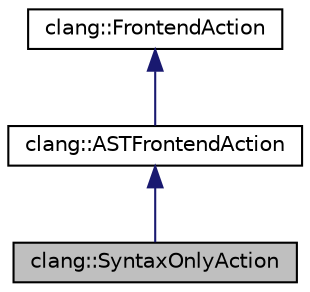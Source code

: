 digraph "clang::SyntaxOnlyAction"
{
 // LATEX_PDF_SIZE
  bgcolor="transparent";
  edge [fontname="Helvetica",fontsize="10",labelfontname="Helvetica",labelfontsize="10"];
  node [fontname="Helvetica",fontsize="10",shape=record];
  Node1 [label="clang::SyntaxOnlyAction",height=0.2,width=0.4,color="black", fillcolor="grey75", style="filled", fontcolor="black",tooltip=" "];
  Node2 -> Node1 [dir="back",color="midnightblue",fontsize="10",style="solid",fontname="Helvetica"];
  Node2 [label="clang::ASTFrontendAction",height=0.2,width=0.4,color="black",URL="$classclang_1_1ASTFrontendAction.html",tooltip="Abstract base class to use for AST consumer-based frontend actions."];
  Node3 -> Node2 [dir="back",color="midnightblue",fontsize="10",style="solid",fontname="Helvetica"];
  Node3 [label="clang::FrontendAction",height=0.2,width=0.4,color="black",URL="$classclang_1_1FrontendAction.html",tooltip="Abstract base class for actions which can be performed by the frontend."];
}
